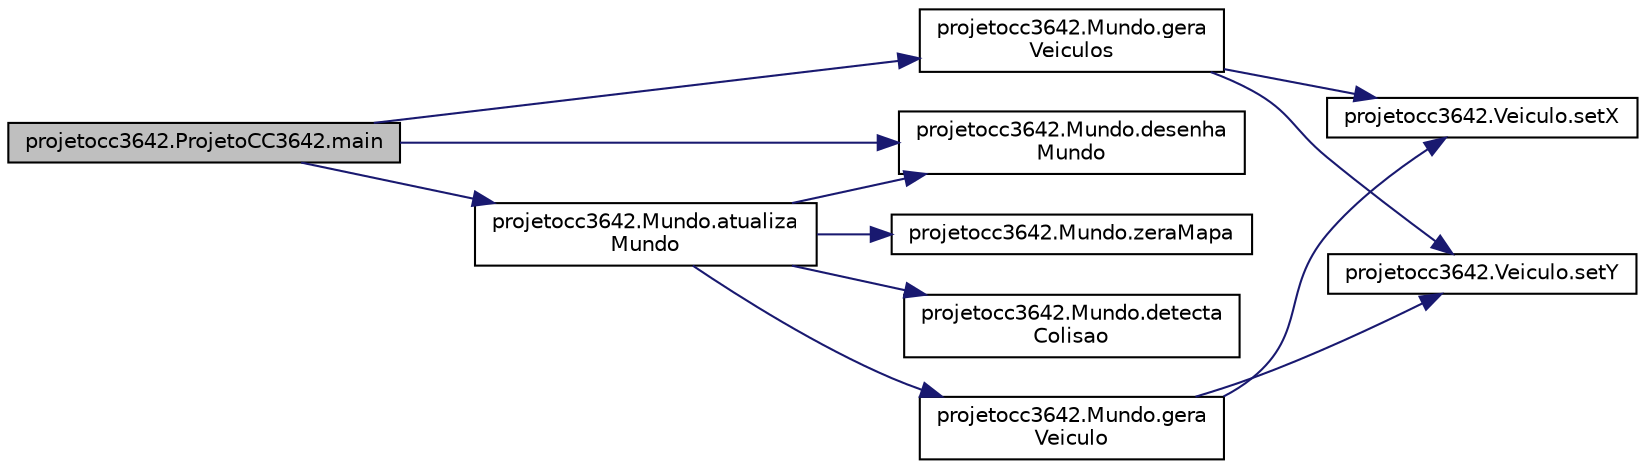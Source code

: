 digraph "projetocc3642.ProjetoCC3642.main"
{
  edge [fontname="Helvetica",fontsize="10",labelfontname="Helvetica",labelfontsize="10"];
  node [fontname="Helvetica",fontsize="10",shape=record];
  rankdir="LR";
  Node0 [label="projetocc3642.ProjetoCC3642.main",height=0.2,width=0.4,color="black", fillcolor="grey75", style="filled", fontcolor="black"];
  Node0 -> Node1 [color="midnightblue",fontsize="10",style="solid",fontname="Helvetica"];
  Node1 [label="projetocc3642.Mundo.gera\lVeiculos",height=0.2,width=0.4,color="black", fillcolor="white", style="filled",URL="$classprojetocc3642_1_1_mundo.html#ae0db9c96e43aa4eefa9669b77bb33b57",tooltip="Função que gera os veículos randomicamente. "];
  Node1 -> Node2 [color="midnightblue",fontsize="10",style="solid",fontname="Helvetica"];
  Node2 [label="projetocc3642.Veiculo.setX",height=0.2,width=0.4,color="black", fillcolor="white", style="filled",URL="$classprojetocc3642_1_1_veiculo.html#a36c3196f53366f42a4f92baad23cd288",tooltip="Seta um valor aleatório para o parâmetro x do veículo. "];
  Node1 -> Node3 [color="midnightblue",fontsize="10",style="solid",fontname="Helvetica"];
  Node3 [label="projetocc3642.Veiculo.setY",height=0.2,width=0.4,color="black", fillcolor="white", style="filled",URL="$classprojetocc3642_1_1_veiculo.html#a513d4f5392f1fd8a6f9ee6970f9a178c",tooltip="Seta um valor aleatório para o parâmetro y do veículo. "];
  Node0 -> Node4 [color="midnightblue",fontsize="10",style="solid",fontname="Helvetica"];
  Node4 [label="projetocc3642.Mundo.desenha\lMundo",height=0.2,width=0.4,color="black", fillcolor="white", style="filled",URL="$classprojetocc3642_1_1_mundo.html#aa9b445c0bffbc8f320925780bdf84fad",tooltip="Função que desenha o mundo. "];
  Node0 -> Node5 [color="midnightblue",fontsize="10",style="solid",fontname="Helvetica"];
  Node5 [label="projetocc3642.Mundo.atualiza\lMundo",height=0.2,width=0.4,color="black", fillcolor="white", style="filled",URL="$classprojetocc3642_1_1_mundo.html#aff6df0225783961a2e5ed24f7d6464bf",tooltip="Função que \"movimenta\" os veículos. "];
  Node5 -> Node6 [color="midnightblue",fontsize="10",style="solid",fontname="Helvetica"];
  Node6 [label="projetocc3642.Mundo.gera\lVeiculo",height=0.2,width=0.4,color="black", fillcolor="white", style="filled",URL="$classprojetocc3642_1_1_mundo.html#a300d001d4a7ad67ec0d957c6e74fc9c4",tooltip="Função que gera um veículo novo assim que o mesmo passa por uma fábrica. "];
  Node6 -> Node2 [color="midnightblue",fontsize="10",style="solid",fontname="Helvetica"];
  Node6 -> Node3 [color="midnightblue",fontsize="10",style="solid",fontname="Helvetica"];
  Node5 -> Node7 [color="midnightblue",fontsize="10",style="solid",fontname="Helvetica"];
  Node7 [label="projetocc3642.Mundo.detecta\lColisao",height=0.2,width=0.4,color="black", fillcolor="white", style="filled",URL="$classprojetocc3642_1_1_mundo.html#a744f794ef8ed86c2e7decbaa22972c76",tooltip="Função de detecção de colisão. "];
  Node5 -> Node8 [color="midnightblue",fontsize="10",style="solid",fontname="Helvetica"];
  Node8 [label="projetocc3642.Mundo.zeraMapa",height=0.2,width=0.4,color="black", fillcolor="white", style="filled",URL="$classprojetocc3642_1_1_mundo.html#a694c5bf2f661852f686f74d8f7cd68d9",tooltip="Função que limpa o rastro dos veículos. "];
  Node5 -> Node4 [color="midnightblue",fontsize="10",style="solid",fontname="Helvetica"];
}
